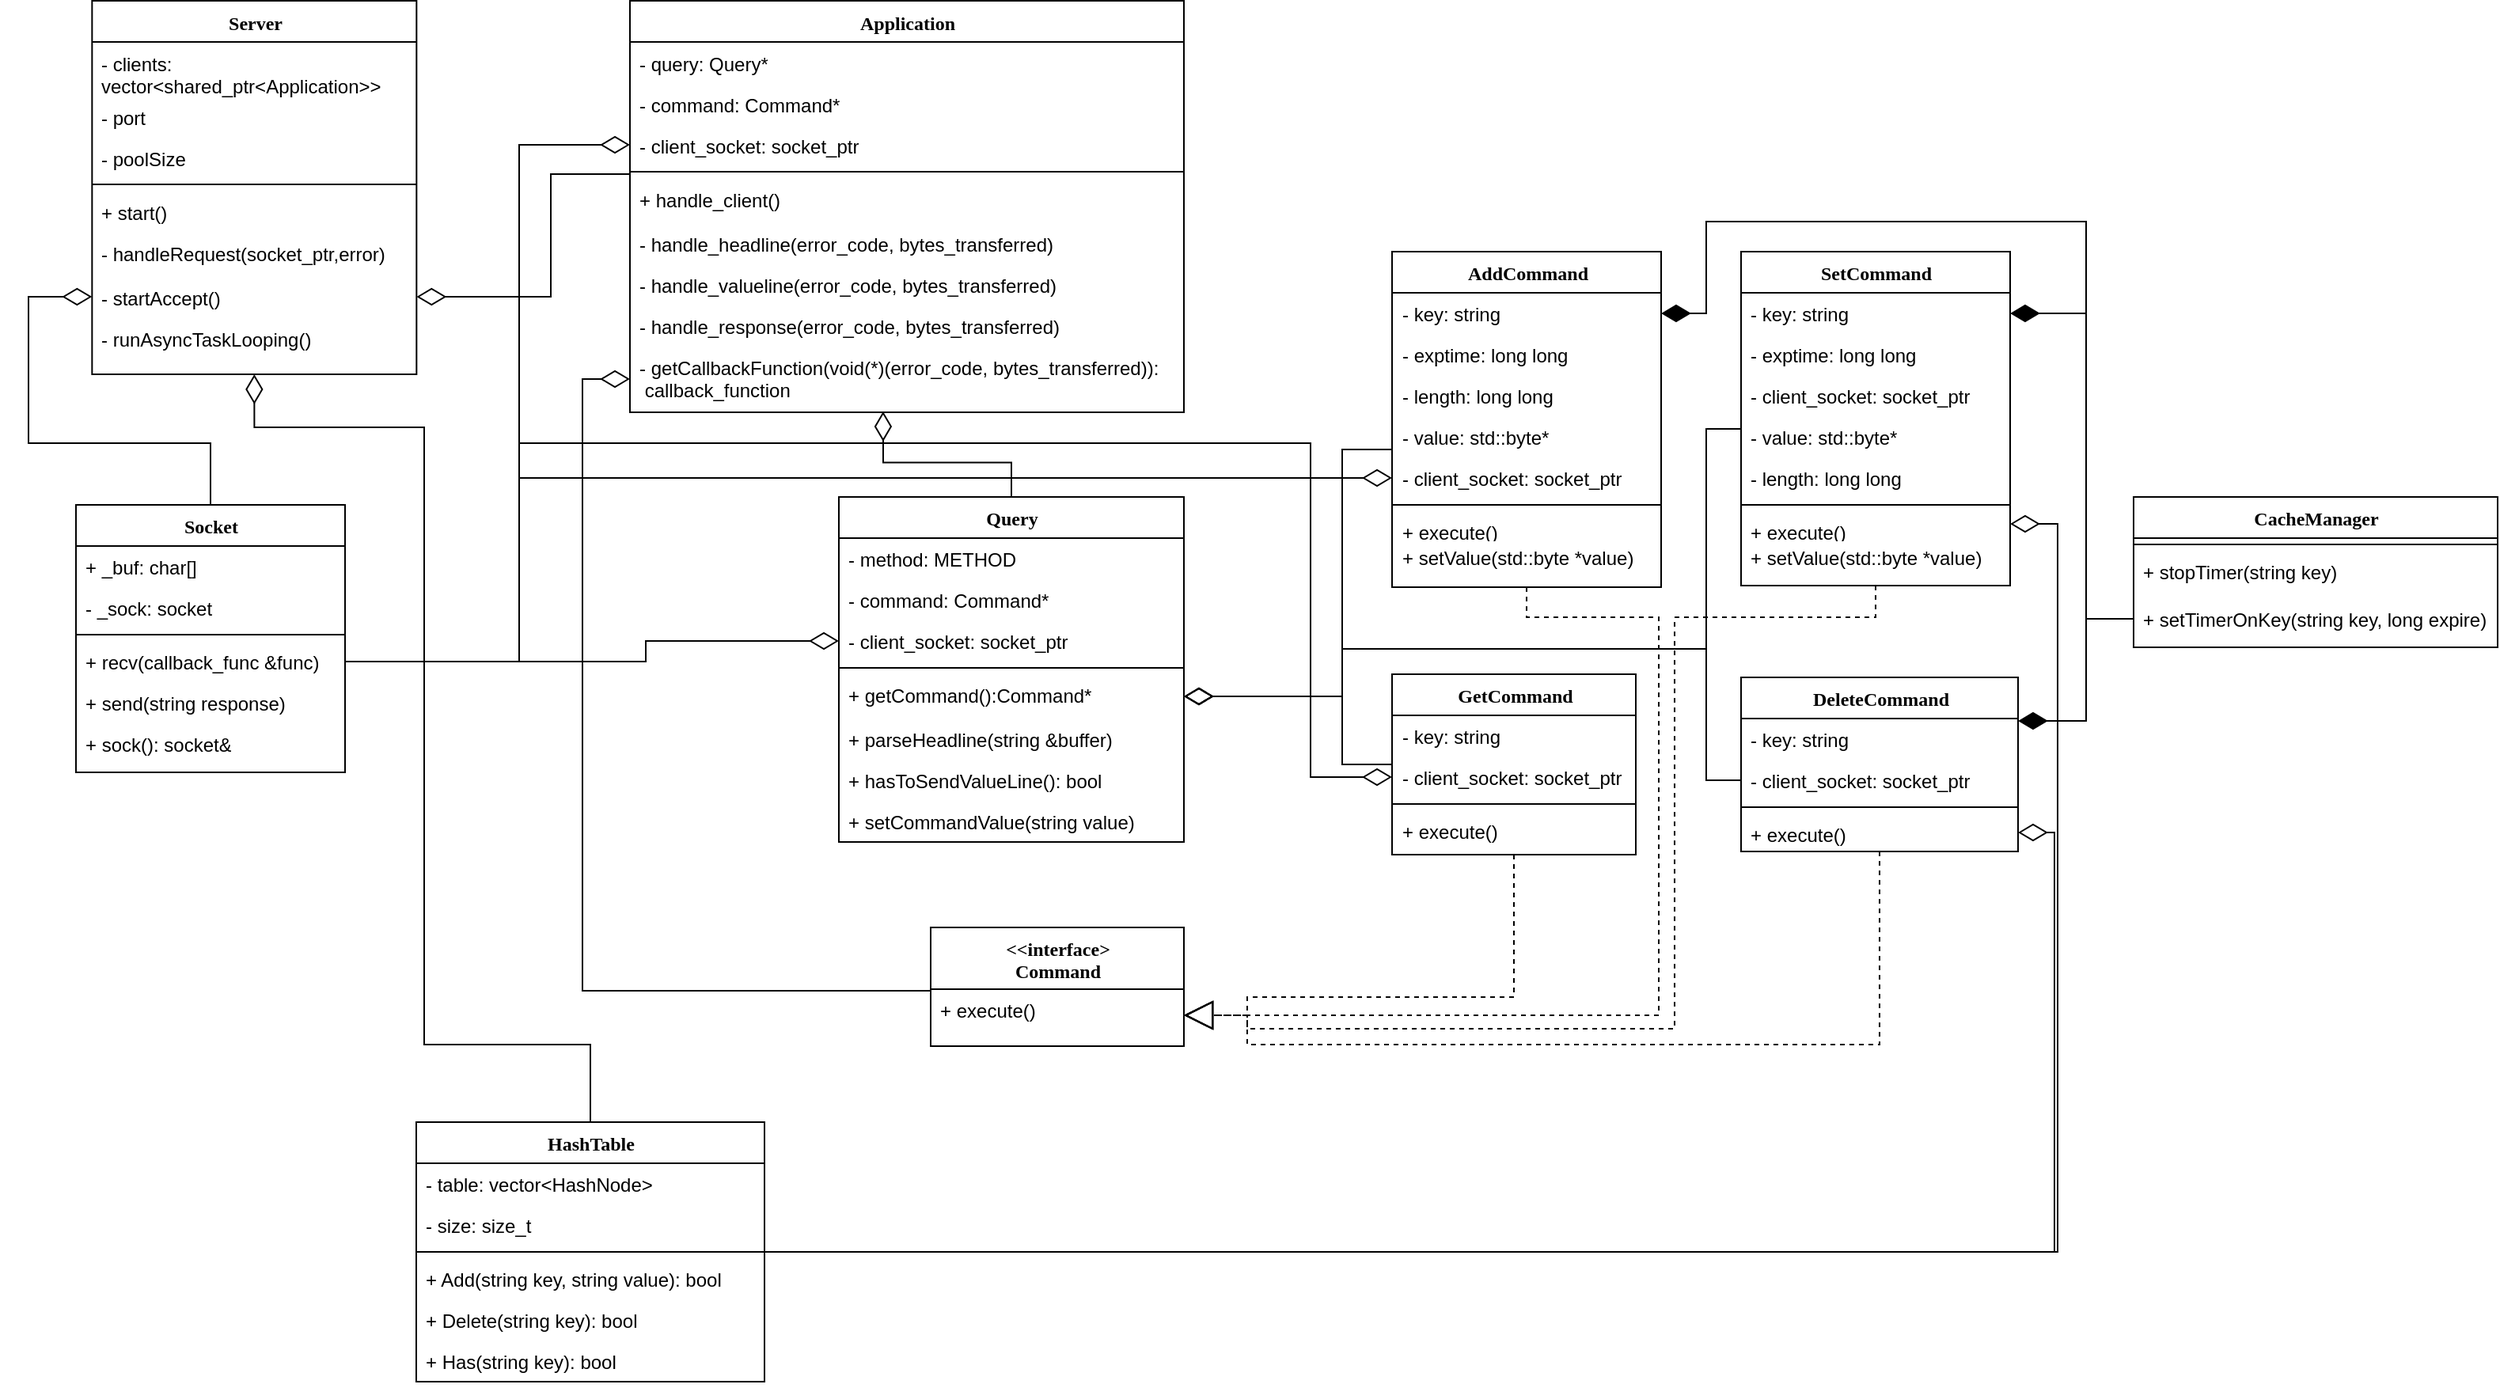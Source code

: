 <mxfile version="10.6.7" type="device"><diagram name="Page-1" id="6133507b-19e7-1e82-6fc7-422aa6c4b21f"><mxGraphModel dx="1896" dy="1181" grid="1" gridSize="10" guides="1" tooltips="1" connect="1" arrows="1" fold="1" page="1" pageScale="1" pageWidth="1654" pageHeight="1169" background="#ffffff" math="0" shadow="0"><root><mxCell id="0"/><mxCell id="1" parent="0"/><mxCell id="MmaQPOPl2L4qnyggktkp-45" style="edgeStyle=orthogonalEdgeStyle;rounded=0;orthogonalLoop=1;jettySize=auto;html=1;entryX=0;entryY=0.5;entryDx=0;entryDy=0;endArrow=diamondThin;endFill=0;startSize=9;endSize=16;" edge="1" parent="1" source="235556782a83e6d0-1" target="JKdp5EFI78r9iCIkDeEz-4"><mxGeometry relative="1" as="geometry"><Array as="points"><mxPoint x="185" y="310"/><mxPoint x="70" y="310"/><mxPoint x="70" y="218"/></Array></mxGeometry></mxCell><mxCell id="235556782a83e6d0-1" value="Socket" style="swimlane;html=1;fontStyle=1;align=center;verticalAlign=top;childLayout=stackLayout;horizontal=1;startSize=26;horizontalStack=0;resizeParent=1;resizeLast=0;collapsible=1;marginBottom=0;swimlaneFillColor=#ffffff;rounded=0;shadow=0;comic=0;labelBackgroundColor=none;strokeColor=#000000;strokeWidth=1;fillColor=none;fontFamily=Verdana;fontSize=12;fontColor=#000000;" parent="1" vertex="1"><mxGeometry x="100" y="349" width="170" height="169" as="geometry"/></mxCell><mxCell id="235556782a83e6d0-2" value="+ _buf: char[]" style="text;html=1;strokeColor=none;fillColor=none;align=left;verticalAlign=top;spacingLeft=4;spacingRight=4;whiteSpace=wrap;overflow=hidden;rotatable=0;points=[[0,0.5],[1,0.5]];portConstraint=eastwest;" parent="235556782a83e6d0-1" vertex="1"><mxGeometry y="26" width="170" height="26" as="geometry"/></mxCell><mxCell id="235556782a83e6d0-5" value="- _sock: socket" style="text;html=1;strokeColor=none;fillColor=none;align=left;verticalAlign=top;spacingLeft=4;spacingRight=4;whiteSpace=wrap;overflow=hidden;rotatable=0;points=[[0,0.5],[1,0.5]];portConstraint=eastwest;" parent="235556782a83e6d0-1" vertex="1"><mxGeometry y="52" width="170" height="26" as="geometry"/></mxCell><mxCell id="235556782a83e6d0-6" value="" style="line;html=1;strokeWidth=1;fillColor=none;align=left;verticalAlign=middle;spacingTop=-1;spacingLeft=3;spacingRight=3;rotatable=0;labelPosition=right;points=[];portConstraint=eastwest;" parent="235556782a83e6d0-1" vertex="1"><mxGeometry y="78" width="170" height="8" as="geometry"/></mxCell><mxCell id="JKdp5EFI78r9iCIkDeEz-9" value="+ recv(callback_func &amp;amp;func)" style="text;html=1;strokeColor=none;fillColor=none;align=left;verticalAlign=top;spacingLeft=4;spacingRight=4;whiteSpace=wrap;overflow=hidden;rotatable=0;points=[[0,0.5],[1,0.5]];portConstraint=eastwest;" parent="235556782a83e6d0-1" vertex="1"><mxGeometry y="86" width="170" height="26" as="geometry"/></mxCell><mxCell id="JKdp5EFI78r9iCIkDeEz-10" value="+ send(string response)" style="text;html=1;strokeColor=none;fillColor=none;align=left;verticalAlign=top;spacingLeft=4;spacingRight=4;whiteSpace=wrap;overflow=hidden;rotatable=0;points=[[0,0.5],[1,0.5]];portConstraint=eastwest;" parent="235556782a83e6d0-1" vertex="1"><mxGeometry y="112" width="170" height="26" as="geometry"/></mxCell><mxCell id="235556782a83e6d0-7" value="+ sock(): socket&amp;amp;" style="text;html=1;strokeColor=none;fillColor=none;align=left;verticalAlign=top;spacingLeft=4;spacingRight=4;whiteSpace=wrap;overflow=hidden;rotatable=0;points=[[0,0.5],[1,0.5]];portConstraint=eastwest;" parent="235556782a83e6d0-1" vertex="1"><mxGeometry y="138" width="170" height="26" as="geometry"/></mxCell><mxCell id="78961159f06e98e8-17" value="Server" style="swimlane;html=1;fontStyle=1;align=center;verticalAlign=top;childLayout=stackLayout;horizontal=1;startSize=26;horizontalStack=0;resizeParent=1;resizeLast=0;collapsible=1;marginBottom=0;swimlaneFillColor=#ffffff;rounded=0;shadow=0;comic=0;labelBackgroundColor=none;strokeColor=#000000;strokeWidth=1;fillColor=none;fontFamily=Verdana;fontSize=12;fontColor=#000000;" parent="1" vertex="1"><mxGeometry x="110.172" y="30.5" width="205" height="236" as="geometry"/></mxCell><mxCell id="78961159f06e98e8-23" value="- clients: vector&amp;lt;shared_ptr&amp;lt;Application&amp;gt;&amp;gt;" style="text;html=1;strokeColor=none;fillColor=none;align=left;verticalAlign=top;spacingLeft=4;spacingRight=4;whiteSpace=wrap;overflow=hidden;rotatable=0;points=[[0,0.5],[1,0.5]];portConstraint=eastwest;" parent="78961159f06e98e8-17" vertex="1"><mxGeometry y="26" width="205" height="34" as="geometry"/></mxCell><mxCell id="JKdp5EFI78r9iCIkDeEz-5" value="- port" style="text;html=1;strokeColor=none;fillColor=none;align=left;verticalAlign=top;spacingLeft=4;spacingRight=4;whiteSpace=wrap;overflow=hidden;rotatable=0;points=[[0,0.5],[1,0.5]];portConstraint=eastwest;" parent="78961159f06e98e8-17" vertex="1"><mxGeometry y="60" width="205" height="26" as="geometry"/></mxCell><mxCell id="78961159f06e98e8-24" value="- poolSize" style="text;html=1;strokeColor=none;fillColor=none;align=left;verticalAlign=top;spacingLeft=4;spacingRight=4;whiteSpace=wrap;overflow=hidden;rotatable=0;points=[[0,0.5],[1,0.5]];portConstraint=eastwest;" parent="78961159f06e98e8-17" vertex="1"><mxGeometry y="86" width="205" height="26" as="geometry"/></mxCell><mxCell id="78961159f06e98e8-19" value="" style="line;html=1;strokeWidth=1;fillColor=none;align=left;verticalAlign=middle;spacingTop=-1;spacingLeft=3;spacingRight=3;rotatable=0;labelPosition=right;points=[];portConstraint=eastwest;" parent="78961159f06e98e8-17" vertex="1"><mxGeometry y="112" width="205" height="8" as="geometry"/></mxCell><mxCell id="JKdp5EFI78r9iCIkDeEz-2" value="+ start()" style="text;html=1;strokeColor=none;fillColor=none;align=left;verticalAlign=top;spacingLeft=4;spacingRight=4;whiteSpace=wrap;overflow=hidden;rotatable=0;points=[[0,0.5],[1,0.5]];portConstraint=eastwest;" parent="78961159f06e98e8-17" vertex="1"><mxGeometry y="120" width="205" height="26" as="geometry"/></mxCell><mxCell id="JKdp5EFI78r9iCIkDeEz-3" value="- handleRequest(socket_ptr,error)&lt;br&gt;" style="text;html=1;strokeColor=none;fillColor=none;align=left;verticalAlign=top;spacingLeft=4;spacingRight=4;whiteSpace=wrap;overflow=hidden;rotatable=0;points=[[0,0.5],[1,0.5]];portConstraint=eastwest;" parent="78961159f06e98e8-17" vertex="1"><mxGeometry y="146" width="205" height="28" as="geometry"/></mxCell><mxCell id="JKdp5EFI78r9iCIkDeEz-4" value="- startAccept()" style="text;html=1;strokeColor=none;fillColor=none;align=left;verticalAlign=top;spacingLeft=4;spacingRight=4;whiteSpace=wrap;overflow=hidden;rotatable=0;points=[[0,0.5],[1,0.5]];portConstraint=eastwest;" parent="78961159f06e98e8-17" vertex="1"><mxGeometry y="174" width="205" height="26" as="geometry"/></mxCell><mxCell id="78961159f06e98e8-27" value="- runAsyncTaskLooping()" style="text;html=1;strokeColor=none;fillColor=none;align=left;verticalAlign=top;spacingLeft=4;spacingRight=4;whiteSpace=wrap;overflow=hidden;rotatable=0;points=[[0,0.5],[1,0.5]];portConstraint=eastwest;" parent="78961159f06e98e8-17" vertex="1"><mxGeometry y="200" width="205" height="26" as="geometry"/></mxCell><mxCell id="MmaQPOPl2L4qnyggktkp-62" style="edgeStyle=orthogonalEdgeStyle;rounded=0;orthogonalLoop=1;jettySize=auto;html=1;exitX=0.5;exitY=0;exitDx=0;exitDy=0;entryX=0.5;entryY=1;entryDx=0;entryDy=0;startSize=9;endArrow=diamondThin;endFill=0;endSize=16;" edge="1" parent="1" source="78961159f06e98e8-43" target="78961159f06e98e8-17"><mxGeometry relative="1" as="geometry"><Array as="points"><mxPoint x="425" y="690"/><mxPoint x="320" y="690"/><mxPoint x="320" y="300"/><mxPoint x="212" y="300"/></Array></mxGeometry></mxCell><mxCell id="78961159f06e98e8-43" value="HashTable" style="swimlane;html=1;fontStyle=1;align=center;verticalAlign=top;childLayout=stackLayout;horizontal=1;startSize=26;horizontalStack=0;resizeParent=1;resizeLast=0;collapsible=1;marginBottom=0;swimlaneFillColor=#ffffff;rounded=0;shadow=0;comic=0;labelBackgroundColor=none;strokeColor=#000000;strokeWidth=1;fillColor=none;fontFamily=Verdana;fontSize=12;fontColor=#000000;" parent="1" vertex="1"><mxGeometry x="315" y="739" width="220" height="164" as="geometry"/></mxCell><mxCell id="78961159f06e98e8-44" value="- table: vector&amp;lt;HashNode&amp;gt;" style="text;html=1;strokeColor=none;fillColor=none;align=left;verticalAlign=top;spacingLeft=4;spacingRight=4;whiteSpace=wrap;overflow=hidden;rotatable=0;points=[[0,0.5],[1,0.5]];portConstraint=eastwest;" parent="78961159f06e98e8-43" vertex="1"><mxGeometry y="26" width="220" height="26" as="geometry"/></mxCell><mxCell id="78961159f06e98e8-45" value="- size: size_t" style="text;html=1;strokeColor=none;fillColor=none;align=left;verticalAlign=top;spacingLeft=4;spacingRight=4;whiteSpace=wrap;overflow=hidden;rotatable=0;points=[[0,0.5],[1,0.5]];portConstraint=eastwest;" parent="78961159f06e98e8-43" vertex="1"><mxGeometry y="52" width="220" height="26" as="geometry"/></mxCell><mxCell id="78961159f06e98e8-51" value="" style="line;html=1;strokeWidth=1;fillColor=none;align=left;verticalAlign=middle;spacingTop=-1;spacingLeft=3;spacingRight=3;rotatable=0;labelPosition=right;points=[];portConstraint=eastwest;" parent="78961159f06e98e8-43" vertex="1"><mxGeometry y="78" width="220" height="8" as="geometry"/></mxCell><mxCell id="78961159f06e98e8-52" value="+ Add(string key, string value): bool" style="text;html=1;strokeColor=none;fillColor=none;align=left;verticalAlign=top;spacingLeft=4;spacingRight=4;whiteSpace=wrap;overflow=hidden;rotatable=0;points=[[0,0.5],[1,0.5]];portConstraint=eastwest;" parent="78961159f06e98e8-43" vertex="1"><mxGeometry y="86" width="220" height="26" as="geometry"/></mxCell><mxCell id="b94bc138ca980ef-2" value="+ Delete(string key): bool" style="text;html=1;strokeColor=none;fillColor=none;align=left;verticalAlign=top;spacingLeft=4;spacingRight=4;whiteSpace=wrap;overflow=hidden;rotatable=0;points=[[0,0.5],[1,0.5]];portConstraint=eastwest;" parent="78961159f06e98e8-43" vertex="1"><mxGeometry y="112" width="220" height="26" as="geometry"/></mxCell><mxCell id="b94bc138ca980ef-3" value="+ Has(string key): bool" style="text;html=1;strokeColor=none;fillColor=none;align=left;verticalAlign=top;spacingLeft=4;spacingRight=4;whiteSpace=wrap;overflow=hidden;rotatable=0;points=[[0,0.5],[1,0.5]];portConstraint=eastwest;" parent="78961159f06e98e8-43" vertex="1"><mxGeometry y="138" width="220" height="26" as="geometry"/></mxCell><mxCell id="MmaQPOPl2L4qnyggktkp-47" style="edgeStyle=orthogonalEdgeStyle;rounded=0;orthogonalLoop=1;jettySize=auto;html=1;exitX=0.5;exitY=0;exitDx=0;exitDy=0;entryX=0.457;entryY=0.988;entryDx=0;entryDy=0;entryPerimeter=0;startSize=9;endArrow=diamondThin;endFill=0;endSize=16;" edge="1" parent="1" source="78961159f06e98e8-69" target="MmaQPOPl2L4qnyggktkp-7"><mxGeometry relative="1" as="geometry"/></mxCell><mxCell id="78961159f06e98e8-69" value="Query" style="swimlane;html=1;fontStyle=1;align=center;verticalAlign=top;childLayout=stackLayout;horizontal=1;startSize=26;horizontalStack=0;resizeParent=1;resizeLast=0;collapsible=1;marginBottom=0;swimlaneFillColor=#ffffff;rounded=0;shadow=0;comic=0;labelBackgroundColor=none;strokeColor=#000000;strokeWidth=1;fillColor=none;fontFamily=Verdana;fontSize=12;fontColor=#000000;" parent="1" vertex="1"><mxGeometry x="582" y="344" width="218" height="218" as="geometry"/></mxCell><mxCell id="MmaQPOPl2L4qnyggktkp-19" value="- method: METHOD&lt;br&gt;" style="text;html=1;strokeColor=none;fillColor=none;align=left;verticalAlign=top;spacingLeft=4;spacingRight=4;whiteSpace=wrap;overflow=hidden;rotatable=0;points=[[0,0.5],[1,0.5]];portConstraint=eastwest;" vertex="1" parent="78961159f06e98e8-69"><mxGeometry y="26" width="218" height="26" as="geometry"/></mxCell><mxCell id="MmaQPOPl2L4qnyggktkp-20" value="- command: Command*&lt;br&gt;" style="text;html=1;strokeColor=none;fillColor=none;align=left;verticalAlign=top;spacingLeft=4;spacingRight=4;whiteSpace=wrap;overflow=hidden;rotatable=0;points=[[0,0.5],[1,0.5]];portConstraint=eastwest;" vertex="1" parent="78961159f06e98e8-69"><mxGeometry y="52" width="218" height="26" as="geometry"/></mxCell><mxCell id="78961159f06e98e8-70" value="- client_socket: socket_ptr&lt;br&gt;" style="text;html=1;strokeColor=none;fillColor=none;align=left;verticalAlign=top;spacingLeft=4;spacingRight=4;whiteSpace=wrap;overflow=hidden;rotatable=0;points=[[0,0.5],[1,0.5]];portConstraint=eastwest;" parent="78961159f06e98e8-69" vertex="1"><mxGeometry y="78" width="218" height="26" as="geometry"/></mxCell><mxCell id="78961159f06e98e8-77" value="" style="line;html=1;strokeWidth=1;fillColor=none;align=left;verticalAlign=middle;spacingTop=-1;spacingLeft=3;spacingRight=3;rotatable=0;labelPosition=right;points=[];portConstraint=eastwest;" parent="78961159f06e98e8-69" vertex="1"><mxGeometry y="104" width="218" height="8" as="geometry"/></mxCell><mxCell id="JKdp5EFI78r9iCIkDeEz-12" value="+ getCommand():Command*" style="text;html=1;strokeColor=none;fillColor=none;align=left;verticalAlign=top;spacingLeft=4;spacingRight=4;whiteSpace=wrap;overflow=hidden;rotatable=0;points=[[0,0.5],[1,0.5]];portConstraint=eastwest;" parent="78961159f06e98e8-69" vertex="1"><mxGeometry y="112" width="218" height="28" as="geometry"/></mxCell><mxCell id="MmaQPOPl2L4qnyggktkp-21" value="+ parseHeadline(string &amp;amp;buffer)" style="text;html=1;strokeColor=none;fillColor=none;align=left;verticalAlign=top;spacingLeft=4;spacingRight=4;whiteSpace=wrap;overflow=hidden;rotatable=0;points=[[0,0.5],[1,0.5]];portConstraint=eastwest;" vertex="1" parent="78961159f06e98e8-69"><mxGeometry y="140" width="218" height="26" as="geometry"/></mxCell><mxCell id="MmaQPOPl2L4qnyggktkp-22" value="+ hasToSendValueLine(): bool" style="text;html=1;strokeColor=none;fillColor=none;align=left;verticalAlign=top;spacingLeft=4;spacingRight=4;whiteSpace=wrap;overflow=hidden;rotatable=0;points=[[0,0.5],[1,0.5]];portConstraint=eastwest;" vertex="1" parent="78961159f06e98e8-69"><mxGeometry y="166" width="218" height="26" as="geometry"/></mxCell><mxCell id="JKdp5EFI78r9iCIkDeEz-17" value="+ setCommandValue(string value)" style="text;html=1;strokeColor=none;fillColor=none;align=left;verticalAlign=top;spacingLeft=4;spacingRight=4;whiteSpace=wrap;overflow=hidden;rotatable=0;points=[[0,0.5],[1,0.5]];portConstraint=eastwest;" parent="78961159f06e98e8-69" vertex="1"><mxGeometry y="192" width="218" height="26" as="geometry"/></mxCell><mxCell id="MmaQPOPl2L4qnyggktkp-49" style="edgeStyle=orthogonalEdgeStyle;rounded=0;orthogonalLoop=1;jettySize=auto;html=1;entryX=1;entryY=0.5;entryDx=0;entryDy=0;startSize=9;endArrow=diamondThin;endFill=0;endSize=16;" edge="1" parent="1" source="78961159f06e98e8-82" target="JKdp5EFI78r9iCIkDeEz-12"><mxGeometry relative="1" as="geometry"><Array as="points"><mxPoint x="900" y="314"/><mxPoint x="900" y="470"/></Array></mxGeometry></mxCell><mxCell id="MmaQPOPl2L4qnyggktkp-53" style="edgeStyle=orthogonalEdgeStyle;rounded=0;orthogonalLoop=1;jettySize=auto;html=1;exitX=0.5;exitY=1;exitDx=0;exitDy=0;entryX=1;entryY=0.5;entryDx=0;entryDy=0;startSize=9;endArrow=block;endFill=0;endSize=16;dashed=1;" edge="1" parent="1" source="78961159f06e98e8-82" target="78961159f06e98e8-117"><mxGeometry relative="1" as="geometry"><Array as="points"><mxPoint x="1017" y="420"/><mxPoint x="1100" y="420"/><mxPoint x="1100" y="671"/></Array></mxGeometry></mxCell><mxCell id="78961159f06e98e8-82" value="AddCommand" style="swimlane;html=1;fontStyle=1;align=center;verticalAlign=top;childLayout=stackLayout;horizontal=1;startSize=26;horizontalStack=0;resizeParent=1;resizeLast=0;collapsible=1;marginBottom=0;swimlaneFillColor=#ffffff;rounded=0;shadow=0;comic=0;labelBackgroundColor=none;strokeColor=#000000;strokeWidth=1;fillColor=none;fontFamily=Verdana;fontSize=12;fontColor=#000000;" parent="1" vertex="1"><mxGeometry x="931.5" y="189" width="170" height="212" as="geometry"/></mxCell><mxCell id="78961159f06e98e8-84" value="- key: string" style="text;html=1;strokeColor=none;fillColor=none;align=left;verticalAlign=top;spacingLeft=4;spacingRight=4;whiteSpace=wrap;overflow=hidden;rotatable=0;points=[[0,0.5],[1,0.5]];portConstraint=eastwest;" parent="78961159f06e98e8-82" vertex="1"><mxGeometry y="26" width="170" height="26" as="geometry"/></mxCell><mxCell id="MmaQPOPl2L4qnyggktkp-23" value="- exptime: long long" style="text;html=1;strokeColor=none;fillColor=none;align=left;verticalAlign=top;spacingLeft=4;spacingRight=4;whiteSpace=wrap;overflow=hidden;rotatable=0;points=[[0,0.5],[1,0.5]];portConstraint=eastwest;" vertex="1" parent="78961159f06e98e8-82"><mxGeometry y="52" width="170" height="26" as="geometry"/></mxCell><mxCell id="MmaQPOPl2L4qnyggktkp-24" value="- length: long long" style="text;html=1;strokeColor=none;fillColor=none;align=left;verticalAlign=top;spacingLeft=4;spacingRight=4;whiteSpace=wrap;overflow=hidden;rotatable=0;points=[[0,0.5],[1,0.5]];portConstraint=eastwest;" vertex="1" parent="78961159f06e98e8-82"><mxGeometry y="78" width="170" height="26" as="geometry"/></mxCell><mxCell id="MmaQPOPl2L4qnyggktkp-25" value="- value: std::byte*" style="text;html=1;strokeColor=none;fillColor=none;align=left;verticalAlign=top;spacingLeft=4;spacingRight=4;whiteSpace=wrap;overflow=hidden;rotatable=0;points=[[0,0.5],[1,0.5]];portConstraint=eastwest;" vertex="1" parent="78961159f06e98e8-82"><mxGeometry y="104" width="170" height="26" as="geometry"/></mxCell><mxCell id="JKdp5EFI78r9iCIkDeEz-69" value="- client_socket: socket_ptr" style="text;html=1;strokeColor=none;fillColor=none;align=left;verticalAlign=top;spacingLeft=4;spacingRight=4;whiteSpace=wrap;overflow=hidden;rotatable=0;points=[[0,0.5],[1,0.5]];portConstraint=eastwest;" parent="78961159f06e98e8-82" vertex="1"><mxGeometry y="130" width="170" height="26" as="geometry"/></mxCell><mxCell id="78961159f06e98e8-90" value="" style="line;html=1;strokeWidth=1;fillColor=none;align=left;verticalAlign=middle;spacingTop=-1;spacingLeft=3;spacingRight=3;rotatable=0;labelPosition=right;points=[];portConstraint=eastwest;" parent="78961159f06e98e8-82" vertex="1"><mxGeometry y="156" width="170" height="8" as="geometry"/></mxCell><mxCell id="MmaQPOPl2L4qnyggktkp-26" value="+ execute()" style="text;html=1;strokeColor=none;fillColor=none;align=left;verticalAlign=top;spacingLeft=4;spacingRight=4;whiteSpace=wrap;overflow=hidden;rotatable=0;points=[[0,0.5],[1,0.5]];portConstraint=eastwest;" vertex="1" parent="78961159f06e98e8-82"><mxGeometry y="164" width="170" height="16" as="geometry"/></mxCell><mxCell id="78961159f06e98e8-94" value="+ setValue(std::byte *value)" style="text;html=1;strokeColor=none;fillColor=none;align=left;verticalAlign=top;spacingLeft=4;spacingRight=4;whiteSpace=wrap;overflow=hidden;rotatable=0;points=[[0,0.5],[1,0.5]];portConstraint=eastwest;" parent="78961159f06e98e8-82" vertex="1"><mxGeometry y="180" width="170" height="24" as="geometry"/></mxCell><mxCell id="MmaQPOPl2L4qnyggktkp-54" style="edgeStyle=orthogonalEdgeStyle;rounded=0;orthogonalLoop=1;jettySize=auto;html=1;exitX=0.5;exitY=1;exitDx=0;exitDy=0;entryX=1;entryY=0.5;entryDx=0;entryDy=0;dashed=1;startSize=9;endArrow=block;endFill=0;endSize=16;" edge="1" parent="1" source="JKdp5EFI78r9iCIkDeEz-47" target="78961159f06e98e8-117"><mxGeometry relative="1" as="geometry"><Array as="points"><mxPoint x="1237" y="420"/><mxPoint x="1110" y="420"/><mxPoint x="1110" y="680"/><mxPoint x="840" y="680"/><mxPoint x="840" y="672"/></Array></mxGeometry></mxCell><mxCell id="JKdp5EFI78r9iCIkDeEz-47" value="SetCommand" style="swimlane;html=1;fontStyle=1;align=center;verticalAlign=top;childLayout=stackLayout;horizontal=1;startSize=26;horizontalStack=0;resizeParent=1;resizeLast=0;collapsible=1;marginBottom=0;swimlaneFillColor=#ffffff;rounded=0;shadow=0;comic=0;labelBackgroundColor=none;strokeColor=#000000;strokeWidth=1;fillColor=none;fontFamily=Verdana;fontSize=12;fontColor=#000000;" parent="1" vertex="1"><mxGeometry x="1152" y="189" width="170" height="211" as="geometry"/></mxCell><mxCell id="MmaQPOPl2L4qnyggktkp-32" value="- key: string" style="text;html=1;strokeColor=none;fillColor=none;align=left;verticalAlign=top;spacingLeft=4;spacingRight=4;whiteSpace=wrap;overflow=hidden;rotatable=0;points=[[0,0.5],[1,0.5]];portConstraint=eastwest;" vertex="1" parent="JKdp5EFI78r9iCIkDeEz-47"><mxGeometry y="26" width="170" height="26" as="geometry"/></mxCell><mxCell id="MmaQPOPl2L4qnyggktkp-33" value="- exptime: long long" style="text;html=1;strokeColor=none;fillColor=none;align=left;verticalAlign=top;spacingLeft=4;spacingRight=4;whiteSpace=wrap;overflow=hidden;rotatable=0;points=[[0,0.5],[1,0.5]];portConstraint=eastwest;" vertex="1" parent="JKdp5EFI78r9iCIkDeEz-47"><mxGeometry y="52" width="170" height="26" as="geometry"/></mxCell><mxCell id="MmaQPOPl2L4qnyggktkp-36" value="- client_socket: socket_ptr" style="text;html=1;strokeColor=none;fillColor=none;align=left;verticalAlign=top;spacingLeft=4;spacingRight=4;whiteSpace=wrap;overflow=hidden;rotatable=0;points=[[0,0.5],[1,0.5]];portConstraint=eastwest;" vertex="1" parent="JKdp5EFI78r9iCIkDeEz-47"><mxGeometry y="78" width="170" height="26" as="geometry"/></mxCell><mxCell id="MmaQPOPl2L4qnyggktkp-35" value="- value: std::byte*" style="text;html=1;strokeColor=none;fillColor=none;align=left;verticalAlign=top;spacingLeft=4;spacingRight=4;whiteSpace=wrap;overflow=hidden;rotatable=0;points=[[0,0.5],[1,0.5]];portConstraint=eastwest;" vertex="1" parent="JKdp5EFI78r9iCIkDeEz-47"><mxGeometry y="104" width="170" height="26" as="geometry"/></mxCell><mxCell id="MmaQPOPl2L4qnyggktkp-34" value="- length: long long" style="text;html=1;strokeColor=none;fillColor=none;align=left;verticalAlign=top;spacingLeft=4;spacingRight=4;whiteSpace=wrap;overflow=hidden;rotatable=0;points=[[0,0.5],[1,0.5]];portConstraint=eastwest;" vertex="1" parent="JKdp5EFI78r9iCIkDeEz-47"><mxGeometry y="130" width="170" height="26" as="geometry"/></mxCell><mxCell id="JKdp5EFI78r9iCIkDeEz-50" value="" style="line;html=1;strokeWidth=1;fillColor=none;align=left;verticalAlign=middle;spacingTop=-1;spacingLeft=3;spacingRight=3;rotatable=0;labelPosition=right;points=[];portConstraint=eastwest;" parent="JKdp5EFI78r9iCIkDeEz-47" vertex="1"><mxGeometry y="156" width="170" height="8" as="geometry"/></mxCell><mxCell id="JKdp5EFI78r9iCIkDeEz-51" value="+ execute()" style="text;html=1;strokeColor=none;fillColor=none;align=left;verticalAlign=top;spacingLeft=4;spacingRight=4;whiteSpace=wrap;overflow=hidden;rotatable=0;points=[[0,0.5],[1,0.5]];portConstraint=eastwest;" parent="JKdp5EFI78r9iCIkDeEz-47" vertex="1"><mxGeometry y="164" width="170" height="16" as="geometry"/></mxCell><mxCell id="MmaQPOPl2L4qnyggktkp-37" value="+ setValue(std::byte *value)" style="text;html=1;strokeColor=none;fillColor=none;align=left;verticalAlign=top;spacingLeft=4;spacingRight=4;whiteSpace=wrap;overflow=hidden;rotatable=0;points=[[0,0.5],[1,0.5]];portConstraint=eastwest;" vertex="1" parent="JKdp5EFI78r9iCIkDeEz-47"><mxGeometry y="180" width="170" height="20" as="geometry"/></mxCell><mxCell id="MmaQPOPl2L4qnyggktkp-56" style="edgeStyle=orthogonalEdgeStyle;rounded=0;orthogonalLoop=1;jettySize=auto;html=1;entryX=1;entryY=0.5;entryDx=0;entryDy=0;dashed=1;startSize=9;endArrow=block;endFill=0;endSize=16;" edge="1" parent="1" source="JKdp5EFI78r9iCIkDeEz-41" target="78961159f06e98e8-117"><mxGeometry relative="1" as="geometry"><Array as="points"><mxPoint x="1240" y="690"/><mxPoint x="840" y="690"/><mxPoint x="840" y="672"/></Array></mxGeometry></mxCell><mxCell id="JKdp5EFI78r9iCIkDeEz-41" value="DeleteCommand" style="swimlane;html=1;fontStyle=1;align=center;verticalAlign=top;childLayout=stackLayout;horizontal=1;startSize=26;horizontalStack=0;resizeParent=1;resizeLast=0;collapsible=1;marginBottom=0;swimlaneFillColor=#ffffff;rounded=0;shadow=0;comic=0;labelBackgroundColor=none;strokeColor=#000000;strokeWidth=1;fillColor=none;fontFamily=Verdana;fontSize=12;fontColor=#000000;" parent="1" vertex="1"><mxGeometry x="1152" y="458" width="175" height="110" as="geometry"/></mxCell><mxCell id="MmaQPOPl2L4qnyggktkp-40" value="- key: string" style="text;html=1;strokeColor=none;fillColor=none;align=left;verticalAlign=top;spacingLeft=4;spacingRight=4;whiteSpace=wrap;overflow=hidden;rotatable=0;points=[[0,0.5],[1,0.5]];portConstraint=eastwest;" vertex="1" parent="JKdp5EFI78r9iCIkDeEz-41"><mxGeometry y="26" width="175" height="26" as="geometry"/></mxCell><mxCell id="MmaQPOPl2L4qnyggktkp-41" value="- client_socket: socket_ptr" style="text;html=1;strokeColor=none;fillColor=none;align=left;verticalAlign=top;spacingLeft=4;spacingRight=4;whiteSpace=wrap;overflow=hidden;rotatable=0;points=[[0,0.5],[1,0.5]];portConstraint=eastwest;" vertex="1" parent="JKdp5EFI78r9iCIkDeEz-41"><mxGeometry y="52" width="175" height="26" as="geometry"/></mxCell><mxCell id="JKdp5EFI78r9iCIkDeEz-44" value="" style="line;html=1;strokeWidth=1;fillColor=none;align=left;verticalAlign=middle;spacingTop=-1;spacingLeft=3;spacingRight=3;rotatable=0;labelPosition=right;points=[];portConstraint=eastwest;" parent="JKdp5EFI78r9iCIkDeEz-41" vertex="1"><mxGeometry y="78" width="175" height="8" as="geometry"/></mxCell><mxCell id="JKdp5EFI78r9iCIkDeEz-45" value="+ execute()" style="text;html=1;strokeColor=none;fillColor=none;align=left;verticalAlign=top;spacingLeft=4;spacingRight=4;whiteSpace=wrap;overflow=hidden;rotatable=0;points=[[0,0.5],[1,0.5]];portConstraint=eastwest;" parent="JKdp5EFI78r9iCIkDeEz-41" vertex="1"><mxGeometry y="86" width="175" height="24" as="geometry"/></mxCell><mxCell id="MmaQPOPl2L4qnyggktkp-50" style="edgeStyle=orthogonalEdgeStyle;rounded=0;orthogonalLoop=1;jettySize=auto;html=1;entryX=1;entryY=0.5;entryDx=0;entryDy=0;startSize=9;endArrow=diamondThin;endFill=0;endSize=16;" edge="1" parent="1" source="JKdp5EFI78r9iCIkDeEz-53" target="JKdp5EFI78r9iCIkDeEz-12"><mxGeometry relative="1" as="geometry"><Array as="points"><mxPoint x="900" y="513"/><mxPoint x="900" y="470"/></Array></mxGeometry></mxCell><mxCell id="MmaQPOPl2L4qnyggktkp-55" style="edgeStyle=orthogonalEdgeStyle;rounded=0;orthogonalLoop=1;jettySize=auto;html=1;exitX=0.5;exitY=1;exitDx=0;exitDy=0;entryX=1;entryY=0.5;entryDx=0;entryDy=0;dashed=1;startSize=9;endArrow=block;endFill=0;endSize=16;" edge="1" parent="1" source="JKdp5EFI78r9iCIkDeEz-53" target="78961159f06e98e8-117"><mxGeometry relative="1" as="geometry"><Array as="points"><mxPoint x="1008" y="660"/><mxPoint x="840" y="660"/><mxPoint x="840" y="672"/></Array></mxGeometry></mxCell><mxCell id="JKdp5EFI78r9iCIkDeEz-53" value="GetCommand" style="swimlane;html=1;fontStyle=1;align=center;verticalAlign=top;childLayout=stackLayout;horizontal=1;startSize=26;horizontalStack=0;resizeParent=1;resizeLast=0;collapsible=1;marginBottom=0;swimlaneFillColor=#ffffff;rounded=0;shadow=0;comic=0;labelBackgroundColor=none;strokeColor=#000000;strokeWidth=1;fillColor=none;fontFamily=Verdana;fontSize=12;fontColor=#000000;" parent="1" vertex="1"><mxGeometry x="931.5" y="456" width="154" height="114" as="geometry"/></mxCell><mxCell id="MmaQPOPl2L4qnyggktkp-38" value="- key: string" style="text;html=1;strokeColor=none;fillColor=none;align=left;verticalAlign=top;spacingLeft=4;spacingRight=4;whiteSpace=wrap;overflow=hidden;rotatable=0;points=[[0,0.5],[1,0.5]];portConstraint=eastwest;" vertex="1" parent="JKdp5EFI78r9iCIkDeEz-53"><mxGeometry y="26" width="154" height="26" as="geometry"/></mxCell><mxCell id="MmaQPOPl2L4qnyggktkp-39" value="- client_socket: socket_ptr" style="text;html=1;strokeColor=none;fillColor=none;align=left;verticalAlign=top;spacingLeft=4;spacingRight=4;whiteSpace=wrap;overflow=hidden;rotatable=0;points=[[0,0.5],[1,0.5]];portConstraint=eastwest;" vertex="1" parent="JKdp5EFI78r9iCIkDeEz-53"><mxGeometry y="52" width="154" height="26" as="geometry"/></mxCell><mxCell id="JKdp5EFI78r9iCIkDeEz-56" value="" style="line;html=1;strokeWidth=1;fillColor=none;align=left;verticalAlign=middle;spacingTop=-1;spacingLeft=3;spacingRight=3;rotatable=0;labelPosition=right;points=[];portConstraint=eastwest;" parent="JKdp5EFI78r9iCIkDeEz-53" vertex="1"><mxGeometry y="78" width="154" height="8" as="geometry"/></mxCell><mxCell id="JKdp5EFI78r9iCIkDeEz-57" value="+ execute()" style="text;html=1;strokeColor=none;fillColor=none;align=left;verticalAlign=top;spacingLeft=4;spacingRight=4;whiteSpace=wrap;overflow=hidden;rotatable=0;points=[[0,0.5],[1,0.5]];portConstraint=eastwest;" parent="JKdp5EFI78r9iCIkDeEz-53" vertex="1"><mxGeometry y="86" width="154" height="24" as="geometry"/></mxCell><mxCell id="MmaQPOPl2L4qnyggktkp-48" style="edgeStyle=orthogonalEdgeStyle;rounded=0;orthogonalLoop=1;jettySize=auto;html=1;entryX=0;entryY=0.5;entryDx=0;entryDy=0;startSize=9;endArrow=diamondThin;endFill=0;endSize=16;" edge="1" parent="1" source="78961159f06e98e8-108" target="MmaQPOPl2L4qnyggktkp-7"><mxGeometry relative="1" as="geometry"><Array as="points"><mxPoint x="420" y="656"/><mxPoint x="420" y="270"/></Array></mxGeometry></mxCell><mxCell id="78961159f06e98e8-108" value="&amp;lt;&amp;lt;interface&amp;gt;&lt;br&gt;Command&lt;br&gt;&lt;br&gt;" style="swimlane;html=1;fontStyle=1;align=center;verticalAlign=top;childLayout=stackLayout;horizontal=1;startSize=39;horizontalStack=0;resizeParent=1;resizeLast=0;collapsible=1;marginBottom=0;swimlaneFillColor=#ffffff;rounded=0;shadow=0;comic=0;labelBackgroundColor=none;strokeColor=#000000;strokeWidth=1;fillColor=none;fontFamily=Verdana;fontSize=12;fontColor=#000000;" parent="1" vertex="1"><mxGeometry x="640" y="616" width="160" height="75" as="geometry"/></mxCell><mxCell id="78961159f06e98e8-117" value="+ execute()" style="text;html=1;strokeColor=none;fillColor=none;align=left;verticalAlign=top;spacingLeft=4;spacingRight=4;whiteSpace=wrap;overflow=hidden;rotatable=0;points=[[0,0.5],[1,0.5]];portConstraint=eastwest;" parent="78961159f06e98e8-108" vertex="1"><mxGeometry y="39" width="160" height="33" as="geometry"/></mxCell><mxCell id="JKdp5EFI78r9iCIkDeEz-70" value="CacheManager" style="swimlane;html=1;fontStyle=1;align=center;verticalAlign=top;childLayout=stackLayout;horizontal=1;startSize=26;horizontalStack=0;resizeParent=1;resizeLast=0;collapsible=1;marginBottom=0;swimlaneFillColor=#ffffff;rounded=0;shadow=0;comic=0;labelBackgroundColor=none;strokeColor=#000000;strokeWidth=1;fillColor=none;fontFamily=Verdana;fontSize=12;fontColor=#000000;" parent="1" vertex="1"><mxGeometry x="1400" y="344" width="230" height="95" as="geometry"/></mxCell><mxCell id="JKdp5EFI78r9iCIkDeEz-72" value="" style="line;html=1;strokeWidth=1;fillColor=none;align=left;verticalAlign=middle;spacingTop=-1;spacingLeft=3;spacingRight=3;rotatable=0;labelPosition=right;points=[];portConstraint=eastwest;" parent="JKdp5EFI78r9iCIkDeEz-70" vertex="1"><mxGeometry y="26" width="230" height="8" as="geometry"/></mxCell><mxCell id="JKdp5EFI78r9iCIkDeEz-73" value="+ stopTimer(string key)" style="text;html=1;strokeColor=none;fillColor=none;align=left;verticalAlign=top;spacingLeft=4;spacingRight=4;whiteSpace=wrap;overflow=hidden;rotatable=0;points=[[0,0.5],[1,0.5]];portConstraint=eastwest;" parent="JKdp5EFI78r9iCIkDeEz-70" vertex="1"><mxGeometry y="34" width="230" height="30" as="geometry"/></mxCell><mxCell id="JKdp5EFI78r9iCIkDeEz-74" value="+ setTimerOnKey(string key, long expire)" style="text;html=1;strokeColor=none;fillColor=none;align=left;verticalAlign=top;spacingLeft=4;spacingRight=4;whiteSpace=wrap;overflow=hidden;rotatable=0;points=[[0,0.5],[1,0.5]];portConstraint=eastwest;" parent="JKdp5EFI78r9iCIkDeEz-70" vertex="1"><mxGeometry y="64" width="230" height="26" as="geometry"/></mxCell><mxCell id="MmaQPOPl2L4qnyggktkp-3" value="Application" style="swimlane;html=1;fontStyle=1;align=center;verticalAlign=top;childLayout=stackLayout;horizontal=1;startSize=26;horizontalStack=0;resizeParent=1;resizeLast=0;collapsible=1;marginBottom=0;swimlaneFillColor=#ffffff;rounded=0;shadow=0;comic=0;labelBackgroundColor=none;strokeColor=#000000;strokeWidth=1;fillColor=none;fontFamily=Verdana;fontSize=12;fontColor=#000000;" vertex="1" parent="1"><mxGeometry x="450" y="30.5" width="350" height="260" as="geometry"/></mxCell><mxCell id="MmaQPOPl2L4qnyggktkp-12" value="- query: Query*&lt;br&gt;" style="text;html=1;strokeColor=none;fillColor=none;align=left;verticalAlign=top;spacingLeft=4;spacingRight=4;whiteSpace=wrap;overflow=hidden;rotatable=0;points=[[0,0.5],[1,0.5]];portConstraint=eastwest;" vertex="1" parent="MmaQPOPl2L4qnyggktkp-3"><mxGeometry y="26" width="350" height="26" as="geometry"/></mxCell><mxCell id="MmaQPOPl2L4qnyggktkp-13" value="- command: Command*&lt;br&gt;" style="text;html=1;strokeColor=none;fillColor=none;align=left;verticalAlign=top;spacingLeft=4;spacingRight=4;whiteSpace=wrap;overflow=hidden;rotatable=0;points=[[0,0.5],[1,0.5]];portConstraint=eastwest;" vertex="1" parent="MmaQPOPl2L4qnyggktkp-3"><mxGeometry y="52" width="350" height="26" as="geometry"/></mxCell><mxCell id="MmaQPOPl2L4qnyggktkp-4" value="- client_socket: socket_ptr&lt;br&gt;" style="text;html=1;strokeColor=none;fillColor=none;align=left;verticalAlign=top;spacingLeft=4;spacingRight=4;whiteSpace=wrap;overflow=hidden;rotatable=0;points=[[0,0.5],[1,0.5]];portConstraint=eastwest;" vertex="1" parent="MmaQPOPl2L4qnyggktkp-3"><mxGeometry y="78" width="350" height="26" as="geometry"/></mxCell><mxCell id="MmaQPOPl2L4qnyggktkp-5" value="" style="line;html=1;strokeWidth=1;fillColor=none;align=left;verticalAlign=middle;spacingTop=-1;spacingLeft=3;spacingRight=3;rotatable=0;labelPosition=right;points=[];portConstraint=eastwest;" vertex="1" parent="MmaQPOPl2L4qnyggktkp-3"><mxGeometry y="104" width="350" height="8" as="geometry"/></mxCell><mxCell id="MmaQPOPl2L4qnyggktkp-6" value="+ handle_client()" style="text;html=1;strokeColor=none;fillColor=none;align=left;verticalAlign=top;spacingLeft=4;spacingRight=4;whiteSpace=wrap;overflow=hidden;rotatable=0;points=[[0,0.5],[1,0.5]];portConstraint=eastwest;" vertex="1" parent="MmaQPOPl2L4qnyggktkp-3"><mxGeometry y="112" width="350" height="28" as="geometry"/></mxCell><mxCell id="MmaQPOPl2L4qnyggktkp-15" value="- handle_headline(error_code,&amp;nbsp;&lt;span&gt;bytes_transferred&lt;/span&gt;&lt;span&gt;)&lt;/span&gt;&lt;br&gt;" style="text;html=1;strokeColor=none;fillColor=none;align=left;verticalAlign=top;spacingLeft=4;spacingRight=4;whiteSpace=wrap;overflow=hidden;rotatable=0;points=[[0,0.5],[1,0.5]];portConstraint=eastwest;" vertex="1" parent="MmaQPOPl2L4qnyggktkp-3"><mxGeometry y="140" width="350" height="26" as="geometry"/></mxCell><mxCell id="MmaQPOPl2L4qnyggktkp-16" value="- handle_valueline(error_code,&amp;nbsp;&lt;span&gt;bytes_transferred&lt;/span&gt;&lt;span&gt;)&lt;/span&gt;&lt;br&gt;" style="text;html=1;strokeColor=none;fillColor=none;align=left;verticalAlign=top;spacingLeft=4;spacingRight=4;whiteSpace=wrap;overflow=hidden;rotatable=0;points=[[0,0.5],[1,0.5]];portConstraint=eastwest;" vertex="1" parent="MmaQPOPl2L4qnyggktkp-3"><mxGeometry y="166" width="350" height="26" as="geometry"/></mxCell><mxCell id="MmaQPOPl2L4qnyggktkp-43" value="- handle_response(error_code,&amp;nbsp;&lt;span&gt;bytes_transferred&lt;/span&gt;&lt;span&gt;)&lt;/span&gt;&lt;br&gt;" style="text;html=1;strokeColor=none;fillColor=none;align=left;verticalAlign=top;spacingLeft=4;spacingRight=4;whiteSpace=wrap;overflow=hidden;rotatable=0;points=[[0,0.5],[1,0.5]];portConstraint=eastwest;" vertex="1" parent="MmaQPOPl2L4qnyggktkp-3"><mxGeometry y="192" width="350" height="26" as="geometry"/></mxCell><mxCell id="MmaQPOPl2L4qnyggktkp-7" value="-&amp;nbsp;&lt;span&gt;getCallbackFunction&lt;/span&gt;&lt;span&gt;(void(*)(&lt;/span&gt;error_code,&amp;nbsp;bytes_transferred&lt;span&gt;)&lt;/span&gt;&lt;span&gt;):&lt;br&gt;&amp;nbsp;&lt;/span&gt;&lt;span&gt;callback_function&lt;/span&gt;" style="text;html=1;strokeColor=none;fillColor=none;align=left;verticalAlign=top;spacingLeft=4;spacingRight=4;whiteSpace=wrap;overflow=hidden;rotatable=0;points=[[0,0.5],[1,0.5]];portConstraint=eastwest;" vertex="1" parent="MmaQPOPl2L4qnyggktkp-3"><mxGeometry y="218" width="350" height="42" as="geometry"/></mxCell><mxCell id="MmaQPOPl2L4qnyggktkp-46" style="edgeStyle=orthogonalEdgeStyle;rounded=0;orthogonalLoop=1;jettySize=auto;html=1;entryX=1;entryY=0.5;entryDx=0;entryDy=0;startSize=9;endArrow=diamondThin;endFill=0;endSize=16;exitX=0;exitY=0.688;exitDx=0;exitDy=0;exitPerimeter=0;" edge="1" parent="1" source="MmaQPOPl2L4qnyggktkp-5" target="JKdp5EFI78r9iCIkDeEz-4"><mxGeometry relative="1" as="geometry"><Array as="points"><mxPoint x="400" y="140"/><mxPoint x="400" y="218"/></Array></mxGeometry></mxCell><mxCell id="MmaQPOPl2L4qnyggktkp-51" style="edgeStyle=orthogonalEdgeStyle;rounded=0;orthogonalLoop=1;jettySize=auto;html=1;exitX=0;exitY=0.5;exitDx=0;exitDy=0;entryX=1;entryY=0.5;entryDx=0;entryDy=0;startSize=9;endArrow=diamondThin;endFill=0;endSize=16;" edge="1" parent="1" source="MmaQPOPl2L4qnyggktkp-36" target="JKdp5EFI78r9iCIkDeEz-12"><mxGeometry relative="1" as="geometry"><Array as="points"><mxPoint x="1130" y="301"/><mxPoint x="1130" y="440"/><mxPoint x="900" y="440"/><mxPoint x="900" y="470"/></Array></mxGeometry></mxCell><mxCell id="MmaQPOPl2L4qnyggktkp-52" style="edgeStyle=orthogonalEdgeStyle;rounded=0;orthogonalLoop=1;jettySize=auto;html=1;entryX=1;entryY=0.5;entryDx=0;entryDy=0;startSize=9;endArrow=diamondThin;endFill=0;endSize=16;" edge="1" parent="1" source="MmaQPOPl2L4qnyggktkp-41" target="JKdp5EFI78r9iCIkDeEz-12"><mxGeometry relative="1" as="geometry"><Array as="points"><mxPoint x="1130" y="523"/><mxPoint x="1130" y="440"/><mxPoint x="900" y="440"/><mxPoint x="900" y="470"/></Array></mxGeometry></mxCell><mxCell id="MmaQPOPl2L4qnyggktkp-58" style="edgeStyle=orthogonalEdgeStyle;rounded=0;orthogonalLoop=1;jettySize=auto;html=1;entryX=0;entryY=0.5;entryDx=0;entryDy=0;startSize=9;endArrow=diamondThin;endFill=0;endSize=16;" edge="1" parent="1" source="JKdp5EFI78r9iCIkDeEz-9" target="78961159f06e98e8-70"><mxGeometry relative="1" as="geometry"><Array as="points"><mxPoint x="460" y="448"/><mxPoint x="460" y="435"/></Array></mxGeometry></mxCell><mxCell id="MmaQPOPl2L4qnyggktkp-59" style="edgeStyle=orthogonalEdgeStyle;rounded=0;orthogonalLoop=1;jettySize=auto;html=1;exitX=1;exitY=0.5;exitDx=0;exitDy=0;entryX=0;entryY=0.5;entryDx=0;entryDy=0;startSize=9;endArrow=diamondThin;endFill=0;endSize=16;" edge="1" parent="1" source="JKdp5EFI78r9iCIkDeEz-9" target="MmaQPOPl2L4qnyggktkp-4"><mxGeometry relative="1" as="geometry"><Array as="points"><mxPoint x="380" y="448"/><mxPoint x="380" y="122"/></Array></mxGeometry></mxCell><mxCell id="MmaQPOPl2L4qnyggktkp-60" style="edgeStyle=orthogonalEdgeStyle;rounded=0;orthogonalLoop=1;jettySize=auto;html=1;exitX=1;exitY=0.5;exitDx=0;exitDy=0;entryX=0;entryY=0.5;entryDx=0;entryDy=0;startSize=9;endArrow=diamondThin;endFill=0;endSize=16;" edge="1" parent="1" source="JKdp5EFI78r9iCIkDeEz-9" target="JKdp5EFI78r9iCIkDeEz-69"><mxGeometry relative="1" as="geometry"><Array as="points"><mxPoint x="380" y="448"/><mxPoint x="380" y="332"/></Array></mxGeometry></mxCell><mxCell id="MmaQPOPl2L4qnyggktkp-61" style="edgeStyle=orthogonalEdgeStyle;rounded=0;orthogonalLoop=1;jettySize=auto;html=1;entryX=0;entryY=0.5;entryDx=0;entryDy=0;startSize=9;endArrow=diamondThin;endFill=0;endSize=16;" edge="1" parent="1" source="JKdp5EFI78r9iCIkDeEz-9" target="MmaQPOPl2L4qnyggktkp-39"><mxGeometry relative="1" as="geometry"><Array as="points"><mxPoint x="380" y="448"/><mxPoint x="380" y="310"/><mxPoint x="880" y="310"/><mxPoint x="880" y="521"/></Array></mxGeometry></mxCell><mxCell id="MmaQPOPl2L4qnyggktkp-63" style="edgeStyle=orthogonalEdgeStyle;rounded=0;orthogonalLoop=1;jettySize=auto;html=1;entryX=1;entryY=0.5;entryDx=0;entryDy=0;startSize=9;endArrow=diamondThin;endFill=0;endSize=16;" edge="1" parent="1" source="78961159f06e98e8-51" target="JKdp5EFI78r9iCIkDeEz-45"><mxGeometry relative="1" as="geometry"><Array as="points"><mxPoint x="1350" y="821"/><mxPoint x="1350" y="556"/></Array></mxGeometry></mxCell><mxCell id="MmaQPOPl2L4qnyggktkp-64" style="edgeStyle=orthogonalEdgeStyle;rounded=0;orthogonalLoop=1;jettySize=auto;html=1;entryX=1;entryY=0.5;entryDx=0;entryDy=0;startSize=9;endArrow=diamondThin;endFill=0;endSize=16;" edge="1" parent="1" source="78961159f06e98e8-51" target="JKdp5EFI78r9iCIkDeEz-51"><mxGeometry relative="1" as="geometry"/></mxCell><mxCell id="MmaQPOPl2L4qnyggktkp-67" style="edgeStyle=orthogonalEdgeStyle;rounded=0;orthogonalLoop=1;jettySize=auto;html=1;exitX=0;exitY=0.5;exitDx=0;exitDy=0;entryX=1;entryY=0.25;entryDx=0;entryDy=0;startSize=9;endArrow=diamondThin;endFill=1;endSize=16;" edge="1" parent="1" source="JKdp5EFI78r9iCIkDeEz-74" target="JKdp5EFI78r9iCIkDeEz-41"><mxGeometry relative="1" as="geometry"><Array as="points"><mxPoint x="1370" y="421"/><mxPoint x="1370" y="486"/></Array></mxGeometry></mxCell><mxCell id="MmaQPOPl2L4qnyggktkp-68" style="edgeStyle=orthogonalEdgeStyle;rounded=0;orthogonalLoop=1;jettySize=auto;html=1;exitX=0;exitY=0.5;exitDx=0;exitDy=0;entryX=1;entryY=0.5;entryDx=0;entryDy=0;startSize=9;endArrow=diamondThin;endFill=1;endSize=16;" edge="1" parent="1" source="JKdp5EFI78r9iCIkDeEz-74" target="MmaQPOPl2L4qnyggktkp-32"><mxGeometry relative="1" as="geometry"><Array as="points"><mxPoint x="1370" y="421"/><mxPoint x="1370" y="228"/></Array></mxGeometry></mxCell><mxCell id="MmaQPOPl2L4qnyggktkp-69" style="edgeStyle=orthogonalEdgeStyle;rounded=0;orthogonalLoop=1;jettySize=auto;html=1;exitX=0;exitY=0.5;exitDx=0;exitDy=0;entryX=1;entryY=0.5;entryDx=0;entryDy=0;startSize=9;endArrow=diamondThin;endFill=1;endSize=16;" edge="1" parent="1" source="JKdp5EFI78r9iCIkDeEz-74" target="78961159f06e98e8-84"><mxGeometry relative="1" as="geometry"><Array as="points"><mxPoint x="1370" y="421"/><mxPoint x="1370" y="170"/><mxPoint x="1130" y="170"/><mxPoint x="1130" y="228"/></Array></mxGeometry></mxCell></root></mxGraphModel></diagram></mxfile>